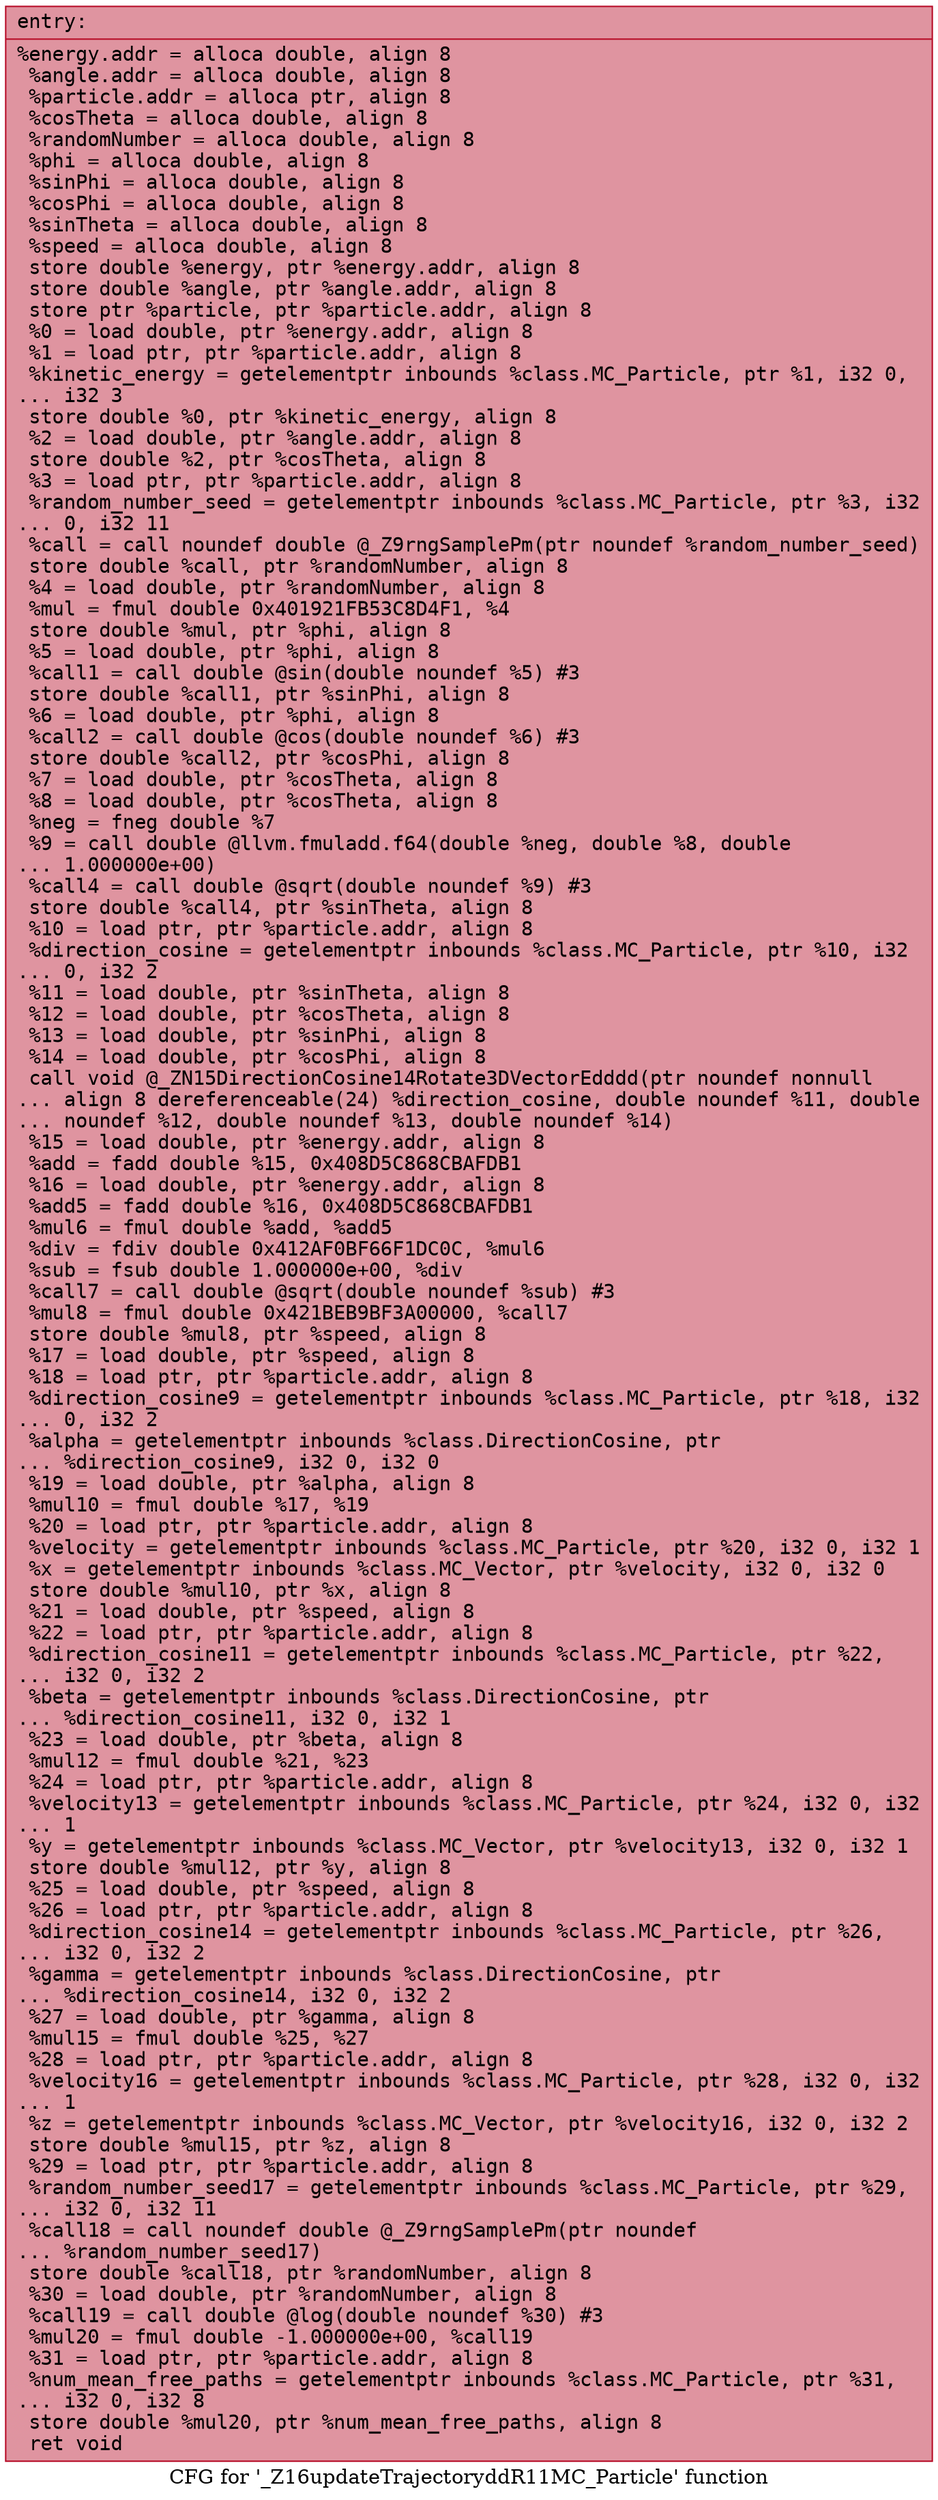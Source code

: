 digraph "CFG for '_Z16updateTrajectoryddR11MC_Particle' function" {
	label="CFG for '_Z16updateTrajectoryddR11MC_Particle' function";

	Node0x5642d2159220 [shape=record,color="#b70d28ff", style=filled, fillcolor="#b70d2870" fontname="Courier",label="{entry:\l|  %energy.addr = alloca double, align 8\l  %angle.addr = alloca double, align 8\l  %particle.addr = alloca ptr, align 8\l  %cosTheta = alloca double, align 8\l  %randomNumber = alloca double, align 8\l  %phi = alloca double, align 8\l  %sinPhi = alloca double, align 8\l  %cosPhi = alloca double, align 8\l  %sinTheta = alloca double, align 8\l  %speed = alloca double, align 8\l  store double %energy, ptr %energy.addr, align 8\l  store double %angle, ptr %angle.addr, align 8\l  store ptr %particle, ptr %particle.addr, align 8\l  %0 = load double, ptr %energy.addr, align 8\l  %1 = load ptr, ptr %particle.addr, align 8\l  %kinetic_energy = getelementptr inbounds %class.MC_Particle, ptr %1, i32 0,\l... i32 3\l  store double %0, ptr %kinetic_energy, align 8\l  %2 = load double, ptr %angle.addr, align 8\l  store double %2, ptr %cosTheta, align 8\l  %3 = load ptr, ptr %particle.addr, align 8\l  %random_number_seed = getelementptr inbounds %class.MC_Particle, ptr %3, i32\l... 0, i32 11\l  %call = call noundef double @_Z9rngSamplePm(ptr noundef %random_number_seed)\l  store double %call, ptr %randomNumber, align 8\l  %4 = load double, ptr %randomNumber, align 8\l  %mul = fmul double 0x401921FB53C8D4F1, %4\l  store double %mul, ptr %phi, align 8\l  %5 = load double, ptr %phi, align 8\l  %call1 = call double @sin(double noundef %5) #3\l  store double %call1, ptr %sinPhi, align 8\l  %6 = load double, ptr %phi, align 8\l  %call2 = call double @cos(double noundef %6) #3\l  store double %call2, ptr %cosPhi, align 8\l  %7 = load double, ptr %cosTheta, align 8\l  %8 = load double, ptr %cosTheta, align 8\l  %neg = fneg double %7\l  %9 = call double @llvm.fmuladd.f64(double %neg, double %8, double\l... 1.000000e+00)\l  %call4 = call double @sqrt(double noundef %9) #3\l  store double %call4, ptr %sinTheta, align 8\l  %10 = load ptr, ptr %particle.addr, align 8\l  %direction_cosine = getelementptr inbounds %class.MC_Particle, ptr %10, i32\l... 0, i32 2\l  %11 = load double, ptr %sinTheta, align 8\l  %12 = load double, ptr %cosTheta, align 8\l  %13 = load double, ptr %sinPhi, align 8\l  %14 = load double, ptr %cosPhi, align 8\l  call void @_ZN15DirectionCosine14Rotate3DVectorEdddd(ptr noundef nonnull\l... align 8 dereferenceable(24) %direction_cosine, double noundef %11, double\l... noundef %12, double noundef %13, double noundef %14)\l  %15 = load double, ptr %energy.addr, align 8\l  %add = fadd double %15, 0x408D5C868CBAFDB1\l  %16 = load double, ptr %energy.addr, align 8\l  %add5 = fadd double %16, 0x408D5C868CBAFDB1\l  %mul6 = fmul double %add, %add5\l  %div = fdiv double 0x412AF0BF66F1DC0C, %mul6\l  %sub = fsub double 1.000000e+00, %div\l  %call7 = call double @sqrt(double noundef %sub) #3\l  %mul8 = fmul double 0x421BEB9BF3A00000, %call7\l  store double %mul8, ptr %speed, align 8\l  %17 = load double, ptr %speed, align 8\l  %18 = load ptr, ptr %particle.addr, align 8\l  %direction_cosine9 = getelementptr inbounds %class.MC_Particle, ptr %18, i32\l... 0, i32 2\l  %alpha = getelementptr inbounds %class.DirectionCosine, ptr\l... %direction_cosine9, i32 0, i32 0\l  %19 = load double, ptr %alpha, align 8\l  %mul10 = fmul double %17, %19\l  %20 = load ptr, ptr %particle.addr, align 8\l  %velocity = getelementptr inbounds %class.MC_Particle, ptr %20, i32 0, i32 1\l  %x = getelementptr inbounds %class.MC_Vector, ptr %velocity, i32 0, i32 0\l  store double %mul10, ptr %x, align 8\l  %21 = load double, ptr %speed, align 8\l  %22 = load ptr, ptr %particle.addr, align 8\l  %direction_cosine11 = getelementptr inbounds %class.MC_Particle, ptr %22,\l... i32 0, i32 2\l  %beta = getelementptr inbounds %class.DirectionCosine, ptr\l... %direction_cosine11, i32 0, i32 1\l  %23 = load double, ptr %beta, align 8\l  %mul12 = fmul double %21, %23\l  %24 = load ptr, ptr %particle.addr, align 8\l  %velocity13 = getelementptr inbounds %class.MC_Particle, ptr %24, i32 0, i32\l... 1\l  %y = getelementptr inbounds %class.MC_Vector, ptr %velocity13, i32 0, i32 1\l  store double %mul12, ptr %y, align 8\l  %25 = load double, ptr %speed, align 8\l  %26 = load ptr, ptr %particle.addr, align 8\l  %direction_cosine14 = getelementptr inbounds %class.MC_Particle, ptr %26,\l... i32 0, i32 2\l  %gamma = getelementptr inbounds %class.DirectionCosine, ptr\l... %direction_cosine14, i32 0, i32 2\l  %27 = load double, ptr %gamma, align 8\l  %mul15 = fmul double %25, %27\l  %28 = load ptr, ptr %particle.addr, align 8\l  %velocity16 = getelementptr inbounds %class.MC_Particle, ptr %28, i32 0, i32\l... 1\l  %z = getelementptr inbounds %class.MC_Vector, ptr %velocity16, i32 0, i32 2\l  store double %mul15, ptr %z, align 8\l  %29 = load ptr, ptr %particle.addr, align 8\l  %random_number_seed17 = getelementptr inbounds %class.MC_Particle, ptr %29,\l... i32 0, i32 11\l  %call18 = call noundef double @_Z9rngSamplePm(ptr noundef\l... %random_number_seed17)\l  store double %call18, ptr %randomNumber, align 8\l  %30 = load double, ptr %randomNumber, align 8\l  %call19 = call double @log(double noundef %30) #3\l  %mul20 = fmul double -1.000000e+00, %call19\l  %31 = load ptr, ptr %particle.addr, align 8\l  %num_mean_free_paths = getelementptr inbounds %class.MC_Particle, ptr %31,\l... i32 0, i32 8\l  store double %mul20, ptr %num_mean_free_paths, align 8\l  ret void\l}"];
}

